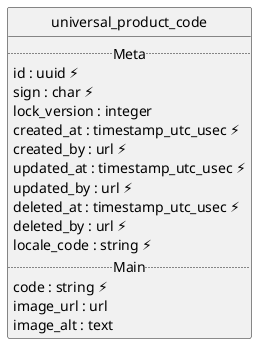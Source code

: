 @startuml uml
skinparam monochrome true
skinparam linetype ortho
hide circle

entity universal_product_code {
  .. Meta ..
  id : uuid ⚡
  sign : char ⚡
  lock_version : integer
  created_at : timestamp_utc_usec ⚡
  created_by : url ⚡
  updated_at : timestamp_utc_usec ⚡
  updated_by : url ⚡
  deleted_at : timestamp_utc_usec ⚡
  deleted_by : url ⚡
  locale_code : string ⚡
  .. Main ..
  code : string ⚡
  image_url : url
  image_alt : text
}

@enduml

